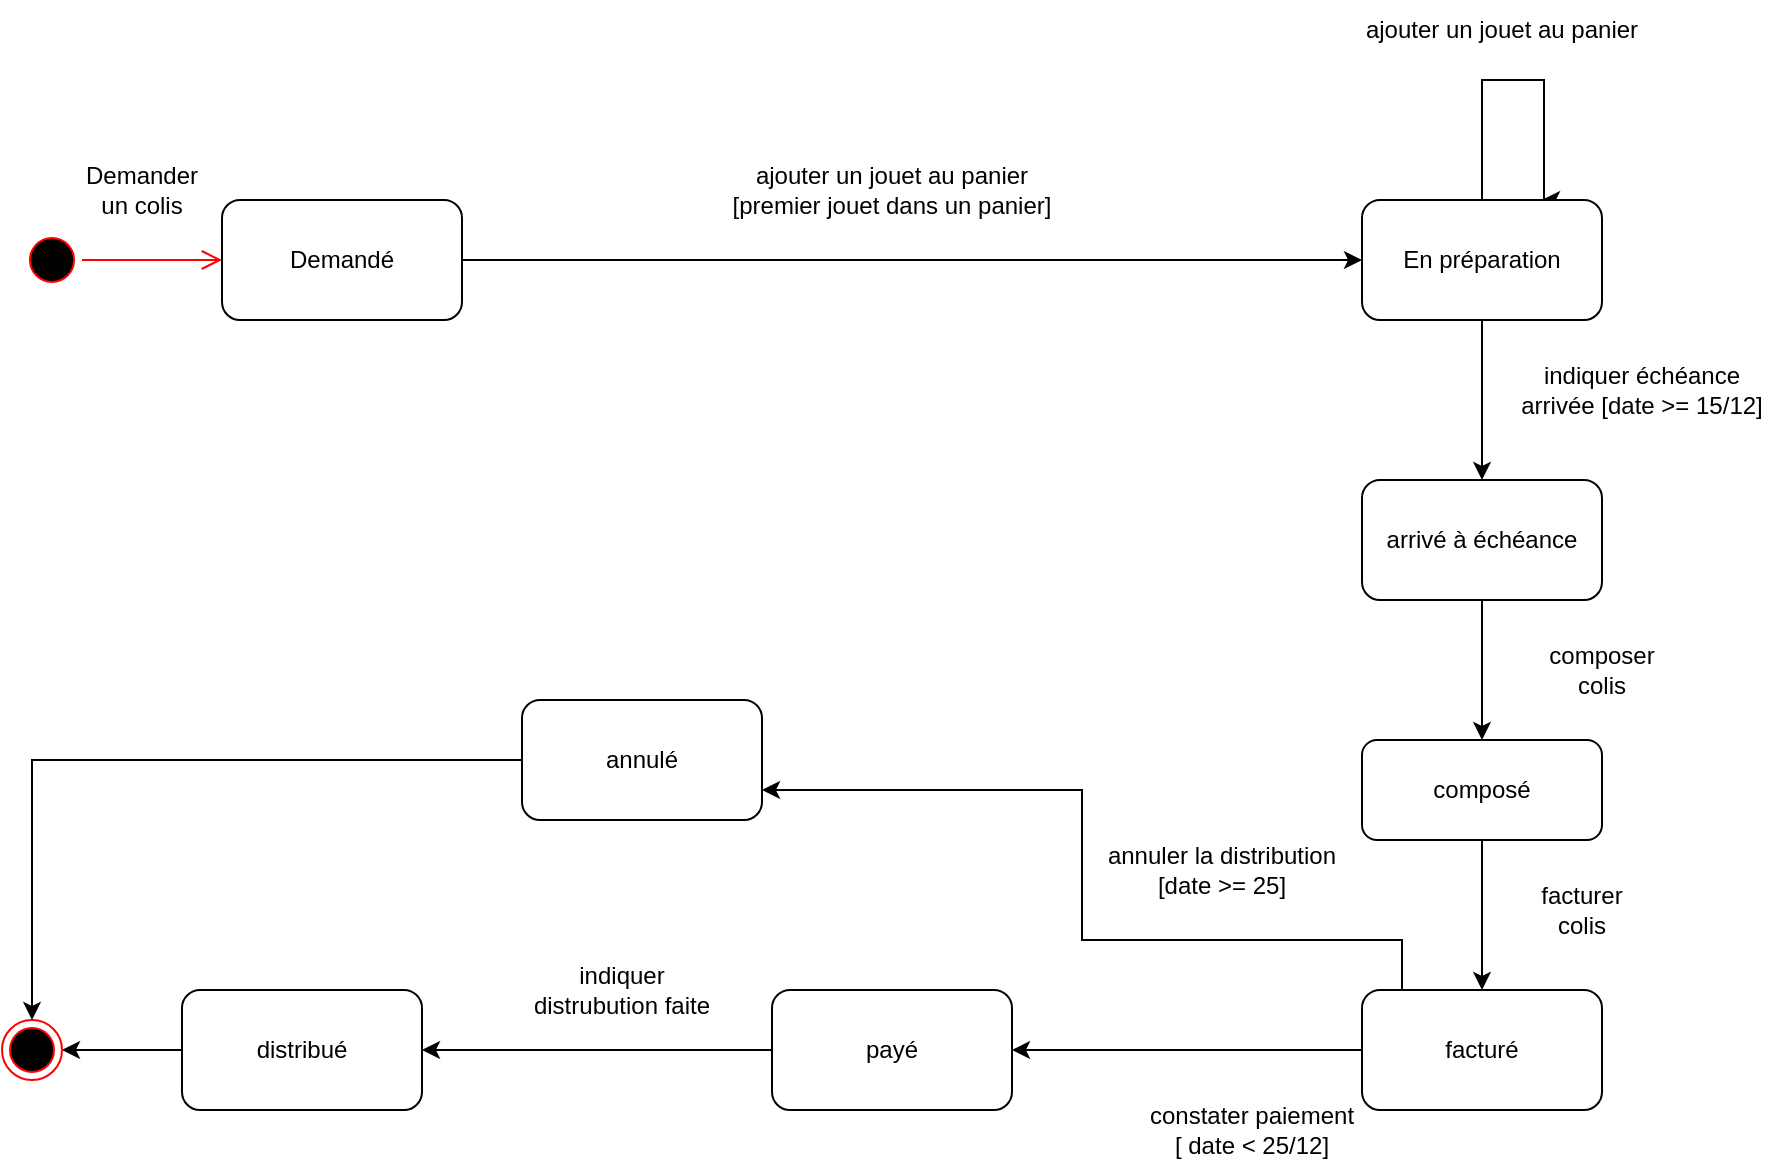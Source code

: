 <mxfile version="26.0.6">
  <diagram name="Page-1" id="gFa2UXqvHVDioa90V4Bb">
    <mxGraphModel dx="2015" dy="1094" grid="1" gridSize="10" guides="1" tooltips="1" connect="1" arrows="1" fold="1" page="1" pageScale="1" pageWidth="827" pageHeight="1169" math="0" shadow="0">
      <root>
        <mxCell id="0" />
        <mxCell id="1" parent="0" />
        <mxCell id="DDCHJt5CuGyL2GwbdBjl-13" style="edgeStyle=orthogonalEdgeStyle;rounded=0;orthogonalLoop=1;jettySize=auto;html=1;exitX=1;exitY=0.5;exitDx=0;exitDy=0;entryX=0;entryY=0.5;entryDx=0;entryDy=0;" parent="1" source="DDCHJt5CuGyL2GwbdBjl-1" target="DDCHJt5CuGyL2GwbdBjl-2" edge="1">
          <mxGeometry relative="1" as="geometry" />
        </mxCell>
        <mxCell id="DDCHJt5CuGyL2GwbdBjl-1" value="Demandé" style="rounded=1;whiteSpace=wrap;html=1;" parent="1" vertex="1">
          <mxGeometry x="140" y="160" width="120" height="60" as="geometry" />
        </mxCell>
        <mxCell id="DDCHJt5CuGyL2GwbdBjl-15" style="edgeStyle=orthogonalEdgeStyle;rounded=0;orthogonalLoop=1;jettySize=auto;html=1;exitX=0.5;exitY=0;exitDx=0;exitDy=0;entryX=0.75;entryY=0;entryDx=0;entryDy=0;" parent="1" source="DDCHJt5CuGyL2GwbdBjl-2" edge="1" target="DDCHJt5CuGyL2GwbdBjl-2">
          <mxGeometry relative="1" as="geometry">
            <mxPoint x="800" y="130" as="targetPoint" />
            <Array as="points">
              <mxPoint x="770" y="100" />
              <mxPoint x="801" y="100" />
            </Array>
          </mxGeometry>
        </mxCell>
        <mxCell id="ItKIsxd9g5_q2HduYJZ3-2" style="edgeStyle=orthogonalEdgeStyle;rounded=0;orthogonalLoop=1;jettySize=auto;html=1;exitX=0.5;exitY=1;exitDx=0;exitDy=0;entryX=0.5;entryY=0;entryDx=0;entryDy=0;" edge="1" parent="1" source="DDCHJt5CuGyL2GwbdBjl-2" target="DDCHJt5CuGyL2GwbdBjl-4">
          <mxGeometry relative="1" as="geometry" />
        </mxCell>
        <mxCell id="DDCHJt5CuGyL2GwbdBjl-2" value="En préparation" style="rounded=1;whiteSpace=wrap;html=1;" parent="1" vertex="1">
          <mxGeometry x="710" y="160" width="120" height="60" as="geometry" />
        </mxCell>
        <mxCell id="ItKIsxd9g5_q2HduYJZ3-17" style="edgeStyle=orthogonalEdgeStyle;rounded=0;orthogonalLoop=1;jettySize=auto;html=1;entryX=0.5;entryY=0;entryDx=0;entryDy=0;" edge="1" parent="1" source="DDCHJt5CuGyL2GwbdBjl-3" target="ItKIsxd9g5_q2HduYJZ3-15">
          <mxGeometry relative="1" as="geometry" />
        </mxCell>
        <mxCell id="DDCHJt5CuGyL2GwbdBjl-3" value="annulé" style="rounded=1;whiteSpace=wrap;html=1;" parent="1" vertex="1">
          <mxGeometry x="290" y="410" width="120" height="60" as="geometry" />
        </mxCell>
        <mxCell id="ItKIsxd9g5_q2HduYJZ3-4" style="edgeStyle=orthogonalEdgeStyle;rounded=0;orthogonalLoop=1;jettySize=auto;html=1;exitX=0.5;exitY=1;exitDx=0;exitDy=0;entryX=0.5;entryY=0;entryDx=0;entryDy=0;" edge="1" parent="1" source="DDCHJt5CuGyL2GwbdBjl-4" target="DDCHJt5CuGyL2GwbdBjl-6">
          <mxGeometry relative="1" as="geometry" />
        </mxCell>
        <mxCell id="DDCHJt5CuGyL2GwbdBjl-4" value="arrivé à échéance" style="rounded=1;whiteSpace=wrap;html=1;" parent="1" vertex="1">
          <mxGeometry x="710" y="300" width="120" height="60" as="geometry" />
        </mxCell>
        <mxCell id="ItKIsxd9g5_q2HduYJZ3-16" style="edgeStyle=orthogonalEdgeStyle;rounded=0;orthogonalLoop=1;jettySize=auto;html=1;entryX=1;entryY=0.5;entryDx=0;entryDy=0;" edge="1" parent="1" source="DDCHJt5CuGyL2GwbdBjl-5" target="ItKIsxd9g5_q2HduYJZ3-15">
          <mxGeometry relative="1" as="geometry" />
        </mxCell>
        <mxCell id="DDCHJt5CuGyL2GwbdBjl-5" value="distribué" style="rounded=1;whiteSpace=wrap;html=1;" parent="1" vertex="1">
          <mxGeometry x="120" y="555" width="120" height="60" as="geometry" />
        </mxCell>
        <mxCell id="ItKIsxd9g5_q2HduYJZ3-6" style="edgeStyle=orthogonalEdgeStyle;rounded=0;orthogonalLoop=1;jettySize=auto;html=1;entryX=0.5;entryY=0;entryDx=0;entryDy=0;" edge="1" parent="1" source="DDCHJt5CuGyL2GwbdBjl-6" target="DDCHJt5CuGyL2GwbdBjl-8">
          <mxGeometry relative="1" as="geometry" />
        </mxCell>
        <mxCell id="DDCHJt5CuGyL2GwbdBjl-6" value="composé" style="rounded=1;whiteSpace=wrap;html=1;" parent="1" vertex="1">
          <mxGeometry x="710" y="430" width="120" height="50" as="geometry" />
        </mxCell>
        <mxCell id="ItKIsxd9g5_q2HduYJZ3-10" style="edgeStyle=orthogonalEdgeStyle;rounded=0;orthogonalLoop=1;jettySize=auto;html=1;entryX=1;entryY=0.5;entryDx=0;entryDy=0;" edge="1" parent="1" source="DDCHJt5CuGyL2GwbdBjl-7" target="DDCHJt5CuGyL2GwbdBjl-5">
          <mxGeometry relative="1" as="geometry" />
        </mxCell>
        <mxCell id="DDCHJt5CuGyL2GwbdBjl-7" value="payé" style="rounded=1;whiteSpace=wrap;html=1;" parent="1" vertex="1">
          <mxGeometry x="415" y="555" width="120" height="60" as="geometry" />
        </mxCell>
        <mxCell id="ItKIsxd9g5_q2HduYJZ3-7" style="edgeStyle=orthogonalEdgeStyle;rounded=0;orthogonalLoop=1;jettySize=auto;html=1;entryX=1;entryY=0.5;entryDx=0;entryDy=0;" edge="1" parent="1" source="DDCHJt5CuGyL2GwbdBjl-8" target="DDCHJt5CuGyL2GwbdBjl-7">
          <mxGeometry relative="1" as="geometry" />
        </mxCell>
        <mxCell id="ItKIsxd9g5_q2HduYJZ3-8" style="edgeStyle=orthogonalEdgeStyle;rounded=0;orthogonalLoop=1;jettySize=auto;html=1;entryX=1;entryY=0.75;entryDx=0;entryDy=0;" edge="1" parent="1" source="DDCHJt5CuGyL2GwbdBjl-8" target="DDCHJt5CuGyL2GwbdBjl-3">
          <mxGeometry relative="1" as="geometry">
            <Array as="points">
              <mxPoint x="730" y="530" />
              <mxPoint x="570" y="530" />
              <mxPoint x="570" y="455" />
            </Array>
          </mxGeometry>
        </mxCell>
        <mxCell id="DDCHJt5CuGyL2GwbdBjl-8" value="facturé" style="rounded=1;whiteSpace=wrap;html=1;" parent="1" vertex="1">
          <mxGeometry x="710" y="555" width="120" height="60" as="geometry" />
        </mxCell>
        <mxCell id="DDCHJt5CuGyL2GwbdBjl-10" value="" style="ellipse;html=1;shape=startState;fillColor=#000000;strokeColor=#ff0000;" parent="1" vertex="1">
          <mxGeometry x="40" y="175" width="30" height="30" as="geometry" />
        </mxCell>
        <mxCell id="DDCHJt5CuGyL2GwbdBjl-11" value="" style="edgeStyle=orthogonalEdgeStyle;html=1;verticalAlign=bottom;endArrow=open;endSize=8;strokeColor=#ff0000;rounded=0;entryX=0;entryY=0.5;entryDx=0;entryDy=0;" parent="1" source="DDCHJt5CuGyL2GwbdBjl-10" target="DDCHJt5CuGyL2GwbdBjl-1" edge="1">
          <mxGeometry relative="1" as="geometry">
            <mxPoint x="130" y="220" as="targetPoint" />
          </mxGeometry>
        </mxCell>
        <mxCell id="DDCHJt5CuGyL2GwbdBjl-12" value="Demander un colis" style="text;html=1;align=center;verticalAlign=middle;whiteSpace=wrap;rounded=0;" parent="1" vertex="1">
          <mxGeometry x="70" y="140" width="60" height="30" as="geometry" />
        </mxCell>
        <mxCell id="DDCHJt5CuGyL2GwbdBjl-14" value="ajouter un jouet au panier&lt;div&gt;[premier jouet dans un panier]&lt;/div&gt;" style="text;html=1;align=center;verticalAlign=middle;whiteSpace=wrap;rounded=0;" parent="1" vertex="1">
          <mxGeometry x="390" y="140" width="170" height="30" as="geometry" />
        </mxCell>
        <mxCell id="ItKIsxd9g5_q2HduYJZ3-1" value="ajouter un jouet au panier" style="text;html=1;align=center;verticalAlign=middle;whiteSpace=wrap;rounded=0;" vertex="1" parent="1">
          <mxGeometry x="710" y="60" width="140" height="30" as="geometry" />
        </mxCell>
        <mxCell id="ItKIsxd9g5_q2HduYJZ3-3" value="indiquer échéance arrivée [date &amp;gt;= 15/12]" style="text;html=1;align=center;verticalAlign=middle;whiteSpace=wrap;rounded=0;" vertex="1" parent="1">
          <mxGeometry x="780" y="240" width="140" height="30" as="geometry" />
        </mxCell>
        <mxCell id="ItKIsxd9g5_q2HduYJZ3-5" value="composer colis" style="text;html=1;align=center;verticalAlign=middle;whiteSpace=wrap;rounded=0;" vertex="1" parent="1">
          <mxGeometry x="790" y="380" width="80" height="30" as="geometry" />
        </mxCell>
        <mxCell id="ItKIsxd9g5_q2HduYJZ3-11" value="facturer colis" style="text;html=1;align=center;verticalAlign=middle;whiteSpace=wrap;rounded=0;" vertex="1" parent="1">
          <mxGeometry x="790" y="500" width="60" height="30" as="geometry" />
        </mxCell>
        <mxCell id="ItKIsxd9g5_q2HduYJZ3-12" value="constater paiement [ date &amp;lt; 25/12]" style="text;html=1;align=center;verticalAlign=middle;whiteSpace=wrap;rounded=0;" vertex="1" parent="1">
          <mxGeometry x="600" y="610" width="110" height="30" as="geometry" />
        </mxCell>
        <mxCell id="ItKIsxd9g5_q2HduYJZ3-13" value="annuler la distribution [date &amp;gt;= 25]" style="text;html=1;align=center;verticalAlign=middle;whiteSpace=wrap;rounded=0;" vertex="1" parent="1">
          <mxGeometry x="580" y="480" width="120" height="30" as="geometry" />
        </mxCell>
        <mxCell id="ItKIsxd9g5_q2HduYJZ3-14" value="indiquer distrubution faite" style="text;html=1;align=center;verticalAlign=middle;whiteSpace=wrap;rounded=0;" vertex="1" parent="1">
          <mxGeometry x="290" y="540" width="100" height="30" as="geometry" />
        </mxCell>
        <mxCell id="ItKIsxd9g5_q2HduYJZ3-15" value="" style="ellipse;html=1;shape=endState;fillColor=#000000;strokeColor=#ff0000;" vertex="1" parent="1">
          <mxGeometry x="30" y="570" width="30" height="30" as="geometry" />
        </mxCell>
      </root>
    </mxGraphModel>
  </diagram>
</mxfile>
